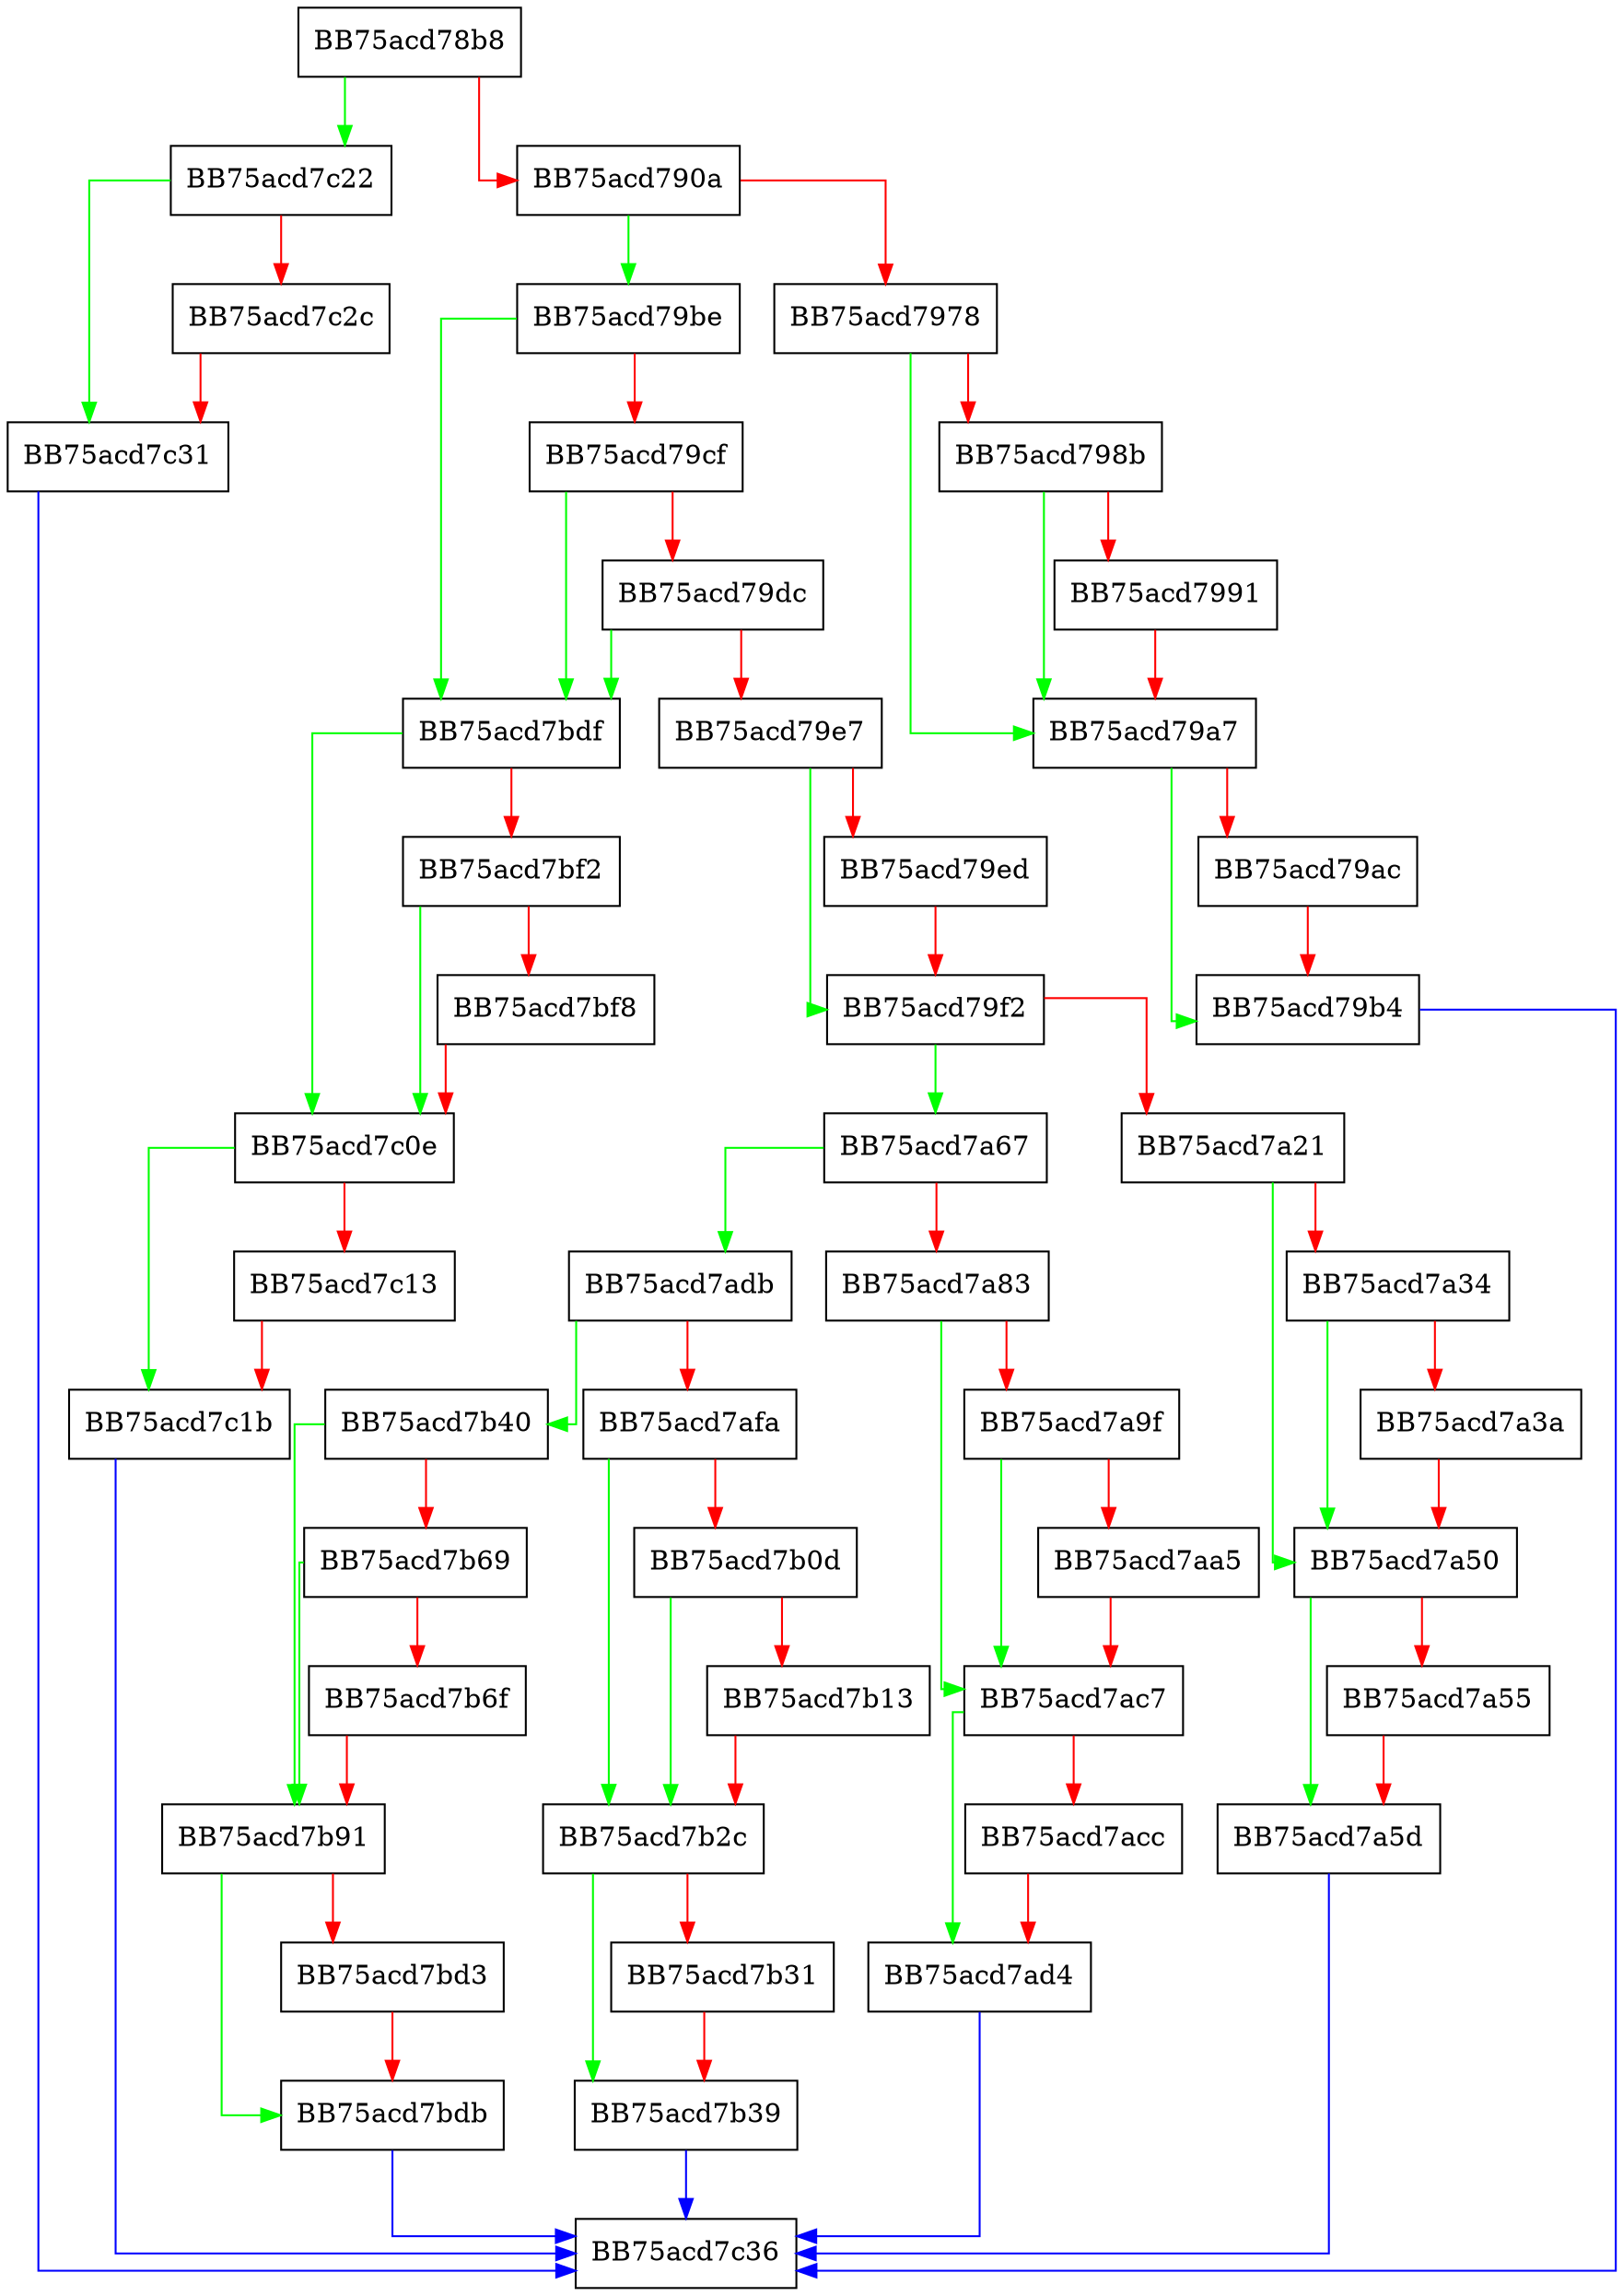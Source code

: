digraph ReportSMSLowfi {
  node [shape="box"];
  graph [splines=ortho];
  BB75acd78b8 -> BB75acd7c22 [color="green"];
  BB75acd78b8 -> BB75acd790a [color="red"];
  BB75acd790a -> BB75acd79be [color="green"];
  BB75acd790a -> BB75acd7978 [color="red"];
  BB75acd7978 -> BB75acd79a7 [color="green"];
  BB75acd7978 -> BB75acd798b [color="red"];
  BB75acd798b -> BB75acd79a7 [color="green"];
  BB75acd798b -> BB75acd7991 [color="red"];
  BB75acd7991 -> BB75acd79a7 [color="red"];
  BB75acd79a7 -> BB75acd79b4 [color="green"];
  BB75acd79a7 -> BB75acd79ac [color="red"];
  BB75acd79ac -> BB75acd79b4 [color="red"];
  BB75acd79b4 -> BB75acd7c36 [color="blue"];
  BB75acd79be -> BB75acd7bdf [color="green"];
  BB75acd79be -> BB75acd79cf [color="red"];
  BB75acd79cf -> BB75acd7bdf [color="green"];
  BB75acd79cf -> BB75acd79dc [color="red"];
  BB75acd79dc -> BB75acd7bdf [color="green"];
  BB75acd79dc -> BB75acd79e7 [color="red"];
  BB75acd79e7 -> BB75acd79f2 [color="green"];
  BB75acd79e7 -> BB75acd79ed [color="red"];
  BB75acd79ed -> BB75acd79f2 [color="red"];
  BB75acd79f2 -> BB75acd7a67 [color="green"];
  BB75acd79f2 -> BB75acd7a21 [color="red"];
  BB75acd7a21 -> BB75acd7a50 [color="green"];
  BB75acd7a21 -> BB75acd7a34 [color="red"];
  BB75acd7a34 -> BB75acd7a50 [color="green"];
  BB75acd7a34 -> BB75acd7a3a [color="red"];
  BB75acd7a3a -> BB75acd7a50 [color="red"];
  BB75acd7a50 -> BB75acd7a5d [color="green"];
  BB75acd7a50 -> BB75acd7a55 [color="red"];
  BB75acd7a55 -> BB75acd7a5d [color="red"];
  BB75acd7a5d -> BB75acd7c36 [color="blue"];
  BB75acd7a67 -> BB75acd7adb [color="green"];
  BB75acd7a67 -> BB75acd7a83 [color="red"];
  BB75acd7a83 -> BB75acd7ac7 [color="green"];
  BB75acd7a83 -> BB75acd7a9f [color="red"];
  BB75acd7a9f -> BB75acd7ac7 [color="green"];
  BB75acd7a9f -> BB75acd7aa5 [color="red"];
  BB75acd7aa5 -> BB75acd7ac7 [color="red"];
  BB75acd7ac7 -> BB75acd7ad4 [color="green"];
  BB75acd7ac7 -> BB75acd7acc [color="red"];
  BB75acd7acc -> BB75acd7ad4 [color="red"];
  BB75acd7ad4 -> BB75acd7c36 [color="blue"];
  BB75acd7adb -> BB75acd7b40 [color="green"];
  BB75acd7adb -> BB75acd7afa [color="red"];
  BB75acd7afa -> BB75acd7b2c [color="green"];
  BB75acd7afa -> BB75acd7b0d [color="red"];
  BB75acd7b0d -> BB75acd7b2c [color="green"];
  BB75acd7b0d -> BB75acd7b13 [color="red"];
  BB75acd7b13 -> BB75acd7b2c [color="red"];
  BB75acd7b2c -> BB75acd7b39 [color="green"];
  BB75acd7b2c -> BB75acd7b31 [color="red"];
  BB75acd7b31 -> BB75acd7b39 [color="red"];
  BB75acd7b39 -> BB75acd7c36 [color="blue"];
  BB75acd7b40 -> BB75acd7b91 [color="green"];
  BB75acd7b40 -> BB75acd7b69 [color="red"];
  BB75acd7b69 -> BB75acd7b91 [color="green"];
  BB75acd7b69 -> BB75acd7b6f [color="red"];
  BB75acd7b6f -> BB75acd7b91 [color="red"];
  BB75acd7b91 -> BB75acd7bdb [color="green"];
  BB75acd7b91 -> BB75acd7bd3 [color="red"];
  BB75acd7bd3 -> BB75acd7bdb [color="red"];
  BB75acd7bdb -> BB75acd7c36 [color="blue"];
  BB75acd7bdf -> BB75acd7c0e [color="green"];
  BB75acd7bdf -> BB75acd7bf2 [color="red"];
  BB75acd7bf2 -> BB75acd7c0e [color="green"];
  BB75acd7bf2 -> BB75acd7bf8 [color="red"];
  BB75acd7bf8 -> BB75acd7c0e [color="red"];
  BB75acd7c0e -> BB75acd7c1b [color="green"];
  BB75acd7c0e -> BB75acd7c13 [color="red"];
  BB75acd7c13 -> BB75acd7c1b [color="red"];
  BB75acd7c1b -> BB75acd7c36 [color="blue"];
  BB75acd7c22 -> BB75acd7c31 [color="green"];
  BB75acd7c22 -> BB75acd7c2c [color="red"];
  BB75acd7c2c -> BB75acd7c31 [color="red"];
  BB75acd7c31 -> BB75acd7c36 [color="blue"];
}